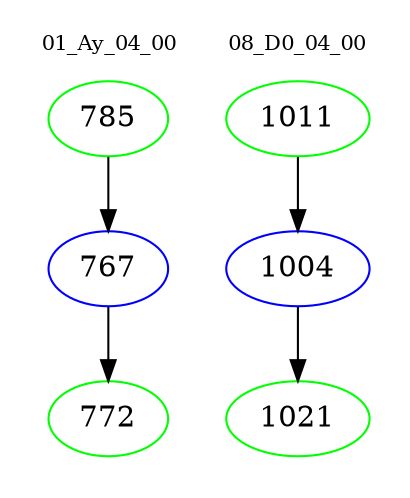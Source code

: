 digraph{
subgraph cluster_0 {
color = white
label = "01_Ay_04_00";
fontsize=10;
T0_785 [label="785", color="green"]
T0_785 -> T0_767 [color="black"]
T0_767 [label="767", color="blue"]
T0_767 -> T0_772 [color="black"]
T0_772 [label="772", color="green"]
}
subgraph cluster_1 {
color = white
label = "08_D0_04_00";
fontsize=10;
T1_1011 [label="1011", color="green"]
T1_1011 -> T1_1004 [color="black"]
T1_1004 [label="1004", color="blue"]
T1_1004 -> T1_1021 [color="black"]
T1_1021 [label="1021", color="green"]
}
}
